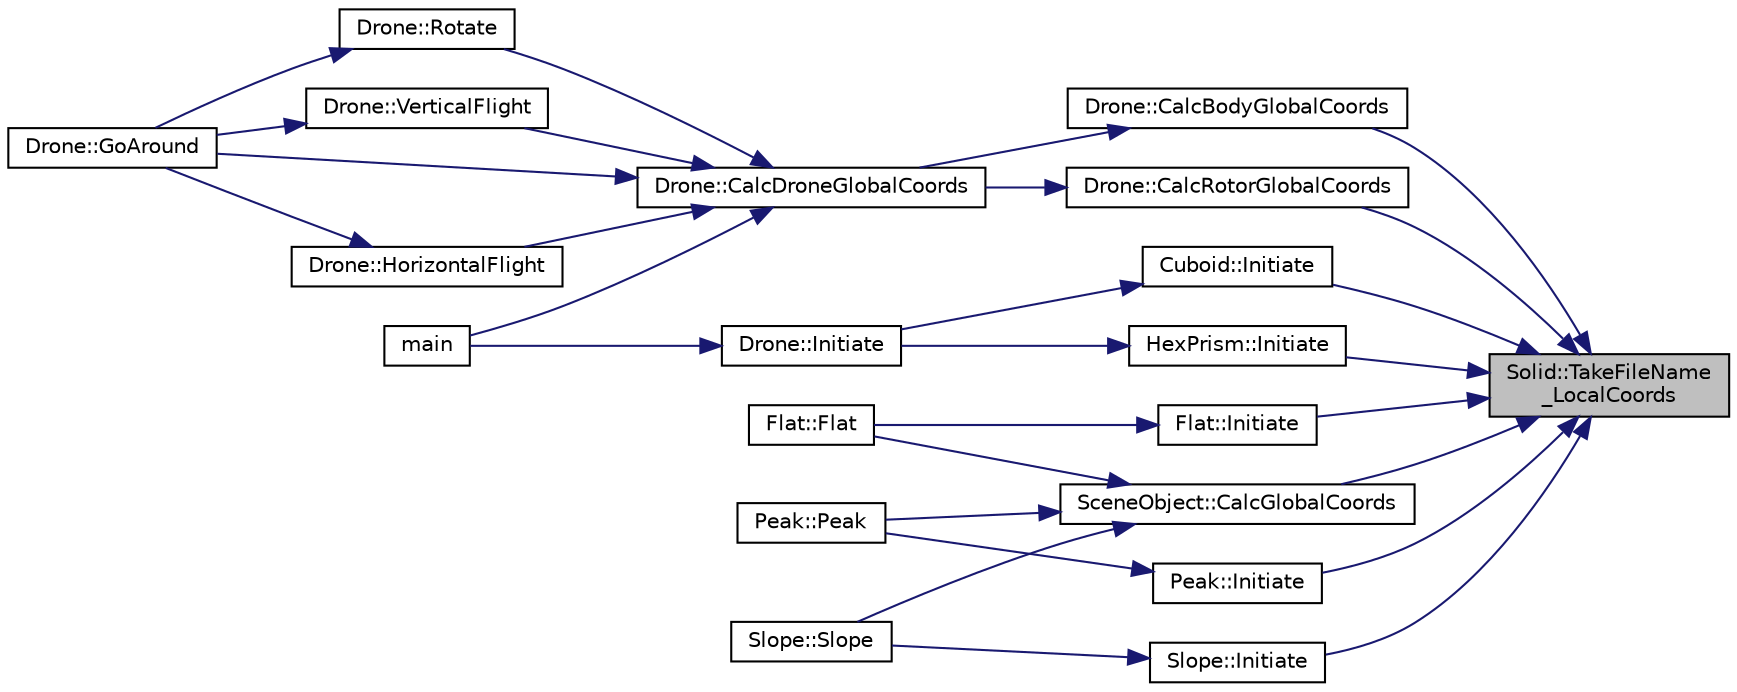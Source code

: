 digraph "Solid::TakeFileName_LocalCoords"
{
 // LATEX_PDF_SIZE
  edge [fontname="Helvetica",fontsize="10",labelfontname="Helvetica",labelfontsize="10"];
  node [fontname="Helvetica",fontsize="10",shape=record];
  rankdir="RL";
  Node1 [label="Solid::TakeFileName\l_LocalCoords",height=0.2,width=0.4,color="black", fillcolor="grey75", style="filled", fontcolor="black",tooltip="Zwracanie nazwy pliku zawierającego lokalne współrzędne bryły."];
  Node1 -> Node2 [dir="back",color="midnightblue",fontsize="10",style="solid",fontname="Helvetica"];
  Node2 [label="Drone::CalcBodyGlobalCoords",height=0.2,width=0.4,color="black", fillcolor="white", style="filled",URL="$class_drone.html#ab8695f20d1dd851370bda45a921390f0",tooltip="Oblicz współrzędne globalne korpusu drona."];
  Node2 -> Node3 [dir="back",color="midnightblue",fontsize="10",style="solid",fontname="Helvetica"];
  Node3 [label="Drone::CalcDroneGlobalCoords",height=0.2,width=0.4,color="black", fillcolor="white", style="filled",URL="$class_drone.html#ad681f67940125d81ed33c1c0bf352078",tooltip="Oblicz współrzędne globalne drona."];
  Node3 -> Node4 [dir="back",color="midnightblue",fontsize="10",style="solid",fontname="Helvetica"];
  Node4 [label="Drone::GoAround",height=0.2,width=0.4,color="black", fillcolor="white", style="filled",URL="$class_drone.html#a199a50ea0de3835d057e1e72dd0c23db",tooltip="Wzleć do góry, poleć do przodu o pewną odległość, wykonaj lot po okręgu względem punktu do którego dr..."];
  Node3 -> Node5 [dir="back",color="midnightblue",fontsize="10",style="solid",fontname="Helvetica"];
  Node5 [label="Drone::HorizontalFlight",height=0.2,width=0.4,color="black", fillcolor="white", style="filled",URL="$class_drone.html#a4c0904848783c4c2a5918834851c1e66",tooltip="Wykonaj poziomy lot drona na pewną odległość"];
  Node5 -> Node4 [dir="back",color="midnightblue",fontsize="10",style="solid",fontname="Helvetica"];
  Node3 -> Node6 [dir="back",color="midnightblue",fontsize="10",style="solid",fontname="Helvetica"];
  Node6 [label="main",height=0.2,width=0.4,color="black", fillcolor="white", style="filled",URL="$app_2main_8cpp.html#ae66f6b31b5ad750f1fe042a706a4e3d4",tooltip=" "];
  Node3 -> Node7 [dir="back",color="midnightblue",fontsize="10",style="solid",fontname="Helvetica"];
  Node7 [label="Drone::Rotate",height=0.2,width=0.4,color="black", fillcolor="white", style="filled",URL="$class_drone.html#ac9ed6da111bc14d4892acc3df6943f12",tooltip="Obróc drona o pewien kąt względem własnej osi z."];
  Node7 -> Node4 [dir="back",color="midnightblue",fontsize="10",style="solid",fontname="Helvetica"];
  Node3 -> Node8 [dir="back",color="midnightblue",fontsize="10",style="solid",fontname="Helvetica"];
  Node8 [label="Drone::VerticalFlight",height=0.2,width=0.4,color="black", fillcolor="white", style="filled",URL="$class_drone.html#a00f69f01bbcde98b37aafd0eb5ff126f",tooltip="Wykonaj pioniowy lot drona na pewną odległość"];
  Node8 -> Node4 [dir="back",color="midnightblue",fontsize="10",style="solid",fontname="Helvetica"];
  Node1 -> Node9 [dir="back",color="midnightblue",fontsize="10",style="solid",fontname="Helvetica"];
  Node9 [label="SceneObject::CalcGlobalCoords",height=0.2,width=0.4,color="black", fillcolor="white", style="filled",URL="$class_scene_object.html#ac21ea4a73921da93ef9d5e16f679ee7d",tooltip="Oblicz wspolrzedne globalne obiektu sceny."];
  Node9 -> Node10 [dir="back",color="midnightblue",fontsize="10",style="solid",fontname="Helvetica"];
  Node10 [label="Flat::Flat",height=0.2,width=0.4,color="black", fillcolor="white", style="filled",URL="$class_flat.html#ab87ce4135217e4b1a4063c62bfe883e1",tooltip="Konstruktor tworzenia nowego plaskowyzu z danymi parametrami."];
  Node9 -> Node11 [dir="back",color="midnightblue",fontsize="10",style="solid",fontname="Helvetica"];
  Node11 [label="Peak::Peak",height=0.2,width=0.4,color="black", fillcolor="white", style="filled",URL="$class_peak.html#a594bf4b173e2aee015d72f3c6c95101c",tooltip="Konstruktor tworzenia nowej gory ze szczytem z danymi parametrami."];
  Node9 -> Node12 [dir="back",color="midnightblue",fontsize="10",style="solid",fontname="Helvetica"];
  Node12 [label="Slope::Slope",height=0.2,width=0.4,color="black", fillcolor="white", style="filled",URL="$class_slope.html#a187e6525600f2ce5e832972dd8c717f2",tooltip="Konstruktor tworzenia nowej gory z grania z danymi parametrami."];
  Node1 -> Node13 [dir="back",color="midnightblue",fontsize="10",style="solid",fontname="Helvetica"];
  Node13 [label="Drone::CalcRotorGlobalCoords",height=0.2,width=0.4,color="black", fillcolor="white", style="filled",URL="$class_drone.html#af3a82f532aa3fc33d906bd39bc4cd9d1",tooltip="Oblicz współrzędne globalne rotoru drona."];
  Node13 -> Node3 [dir="back",color="midnightblue",fontsize="10",style="solid",fontname="Helvetica"];
  Node1 -> Node14 [dir="back",color="midnightblue",fontsize="10",style="solid",fontname="Helvetica"];
  Node14 [label="Flat::Initiate",height=0.2,width=0.4,color="black", fillcolor="white", style="filled",URL="$class_flat.html#a3e5c41d54744de87c604203cf16f62e0",tooltip="Tworzenie plaskowyzu według bryły wzorcowej i skali."];
  Node14 -> Node10 [dir="back",color="midnightblue",fontsize="10",style="solid",fontname="Helvetica"];
  Node1 -> Node15 [dir="back",color="midnightblue",fontsize="10",style="solid",fontname="Helvetica"];
  Node15 [label="Slope::Initiate",height=0.2,width=0.4,color="black", fillcolor="white", style="filled",URL="$class_slope.html#a7b5acd1c74ba803220a6d6af7b057650",tooltip="Tworzenie gory z grania według bryły wzorcowej i skali."];
  Node15 -> Node12 [dir="back",color="midnightblue",fontsize="10",style="solid",fontname="Helvetica"];
  Node1 -> Node16 [dir="back",color="midnightblue",fontsize="10",style="solid",fontname="Helvetica"];
  Node16 [label="Peak::Initiate",height=0.2,width=0.4,color="black", fillcolor="white", style="filled",URL="$class_peak.html#a90a8ba21b8684b1ee071821074e129fc",tooltip="Tworzenie gory ze szczytem według bryły wzorcowej i skali."];
  Node16 -> Node11 [dir="back",color="midnightblue",fontsize="10",style="solid",fontname="Helvetica"];
  Node1 -> Node17 [dir="back",color="midnightblue",fontsize="10",style="solid",fontname="Helvetica"];
  Node17 [label="Cuboid::Initiate",height=0.2,width=0.4,color="black", fillcolor="white", style="filled",URL="$class_cuboid.html#a29cb59f4f6f3105879dd37274d1b58fc",tooltip="Tworzenie prostopadłościanu według bryły wzorcowej i skali."];
  Node17 -> Node18 [dir="back",color="midnightblue",fontsize="10",style="solid",fontname="Helvetica"];
  Node18 [label="Drone::Initiate",height=0.2,width=0.4,color="black", fillcolor="white", style="filled",URL="$class_drone.html#a4f9ab4d6a458e5a65507545e59c401fa",tooltip="Tworzenie drona według brył wzorcowych jego elementów, współrzędnych położenia i kątu obrotu."];
  Node18 -> Node6 [dir="back",color="midnightblue",fontsize="10",style="solid",fontname="Helvetica"];
  Node1 -> Node19 [dir="back",color="midnightblue",fontsize="10",style="solid",fontname="Helvetica"];
  Node19 [label="HexPrism::Initiate",height=0.2,width=0.4,color="black", fillcolor="white", style="filled",URL="$class_hex_prism.html#a6170c84fd33d2123756204a8b4eaec65",tooltip="Tworzenie graniastosłupa według bryły wzorcowej i skali."];
  Node19 -> Node18 [dir="back",color="midnightblue",fontsize="10",style="solid",fontname="Helvetica"];
}
